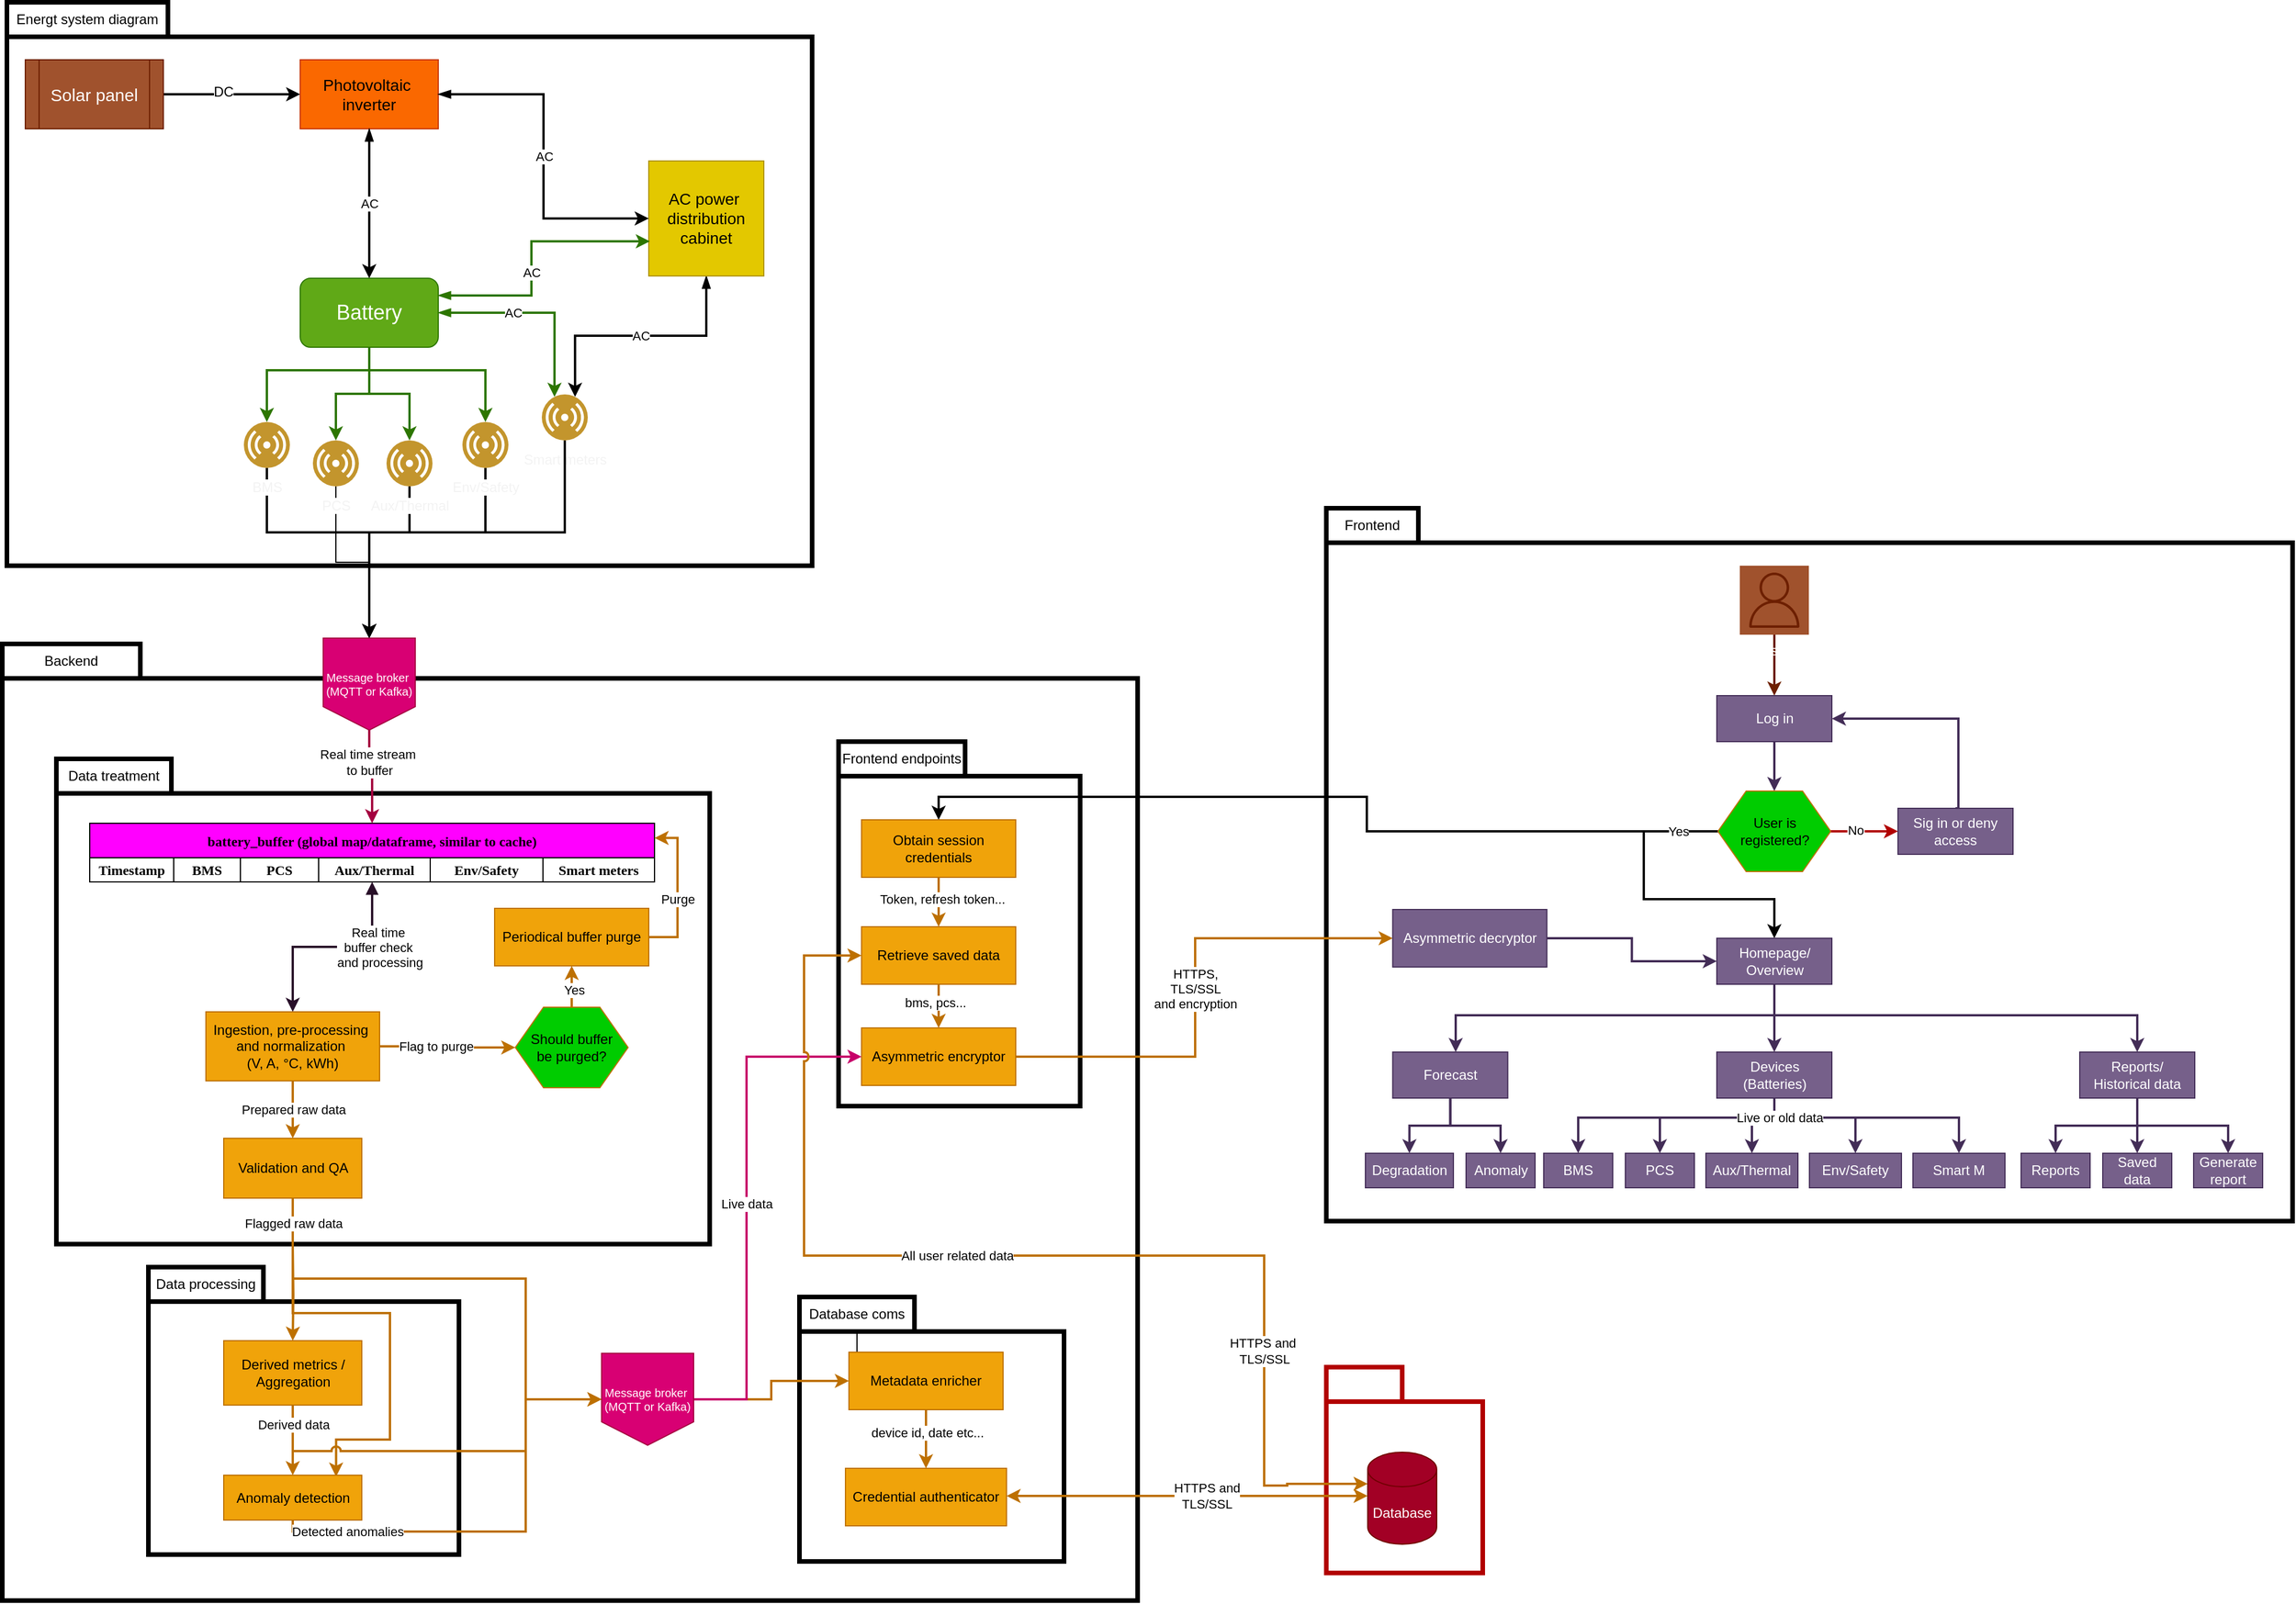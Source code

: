 <mxfile version="27.0.9">
  <diagram id="Y-wKTUxhbntM-42to69_" name="Page-1">
    <mxGraphModel dx="1613" dy="2127" grid="1" gridSize="10" guides="1" tooltips="1" connect="1" arrows="1" fold="1" page="1" pageScale="1" pageWidth="850" pageHeight="1100" math="0" shadow="0">
      <root>
        <mxCell id="0" />
        <mxCell id="1" parent="0" />
        <mxCell id="rIYs5-j6lE43D8OGLTkJ-394" value="" style="rounded=0;whiteSpace=wrap;html=1;fillColor=none;strokeColor=light-dark(#000000,#FAFF2C);strokeWidth=4;" vertex="1" parent="1">
          <mxGeometry x="900" y="-417" width="210" height="287" as="geometry" />
        </mxCell>
        <mxCell id="rIYs5-j6lE43D8OGLTkJ-395" value="Frontend endpoints" style="rounded=0;whiteSpace=wrap;html=1;fillColor=default;strokeColor=light-dark(#000000,#ECF821);strokeWidth=4;" vertex="1" parent="1">
          <mxGeometry x="900" y="-447" width="110" height="30" as="geometry" />
        </mxCell>
        <mxCell id="rIYs5-j6lE43D8OGLTkJ-258" value="" style="rounded=0;whiteSpace=wrap;html=1;fillColor=none;strokeColor=light-dark(#000000,#AAB318);strokeWidth=4;" vertex="1" parent="1">
          <mxGeometry x="173" y="-502" width="987" height="802" as="geometry" />
        </mxCell>
        <mxCell id="rIYs5-j6lE43D8OGLTkJ-392" value="" style="rounded=0;whiteSpace=wrap;html=1;fillColor=none;strokeColor=default;strokeWidth=4;" vertex="1" parent="1">
          <mxGeometry x="1324" y="-620" width="840" height="590" as="geometry" />
        </mxCell>
        <mxCell id="rIYs5-j6lE43D8OGLTkJ-291" value="" style="rounded=0;whiteSpace=wrap;html=1;fillColor=none;strokeColor=#B20000;strokeWidth=4;fontColor=#ffffff;" vertex="1" parent="1">
          <mxGeometry x="1324" y="127" width="136" height="149" as="geometry" />
        </mxCell>
        <mxCell id="rIYs5-j6lE43D8OGLTkJ-292" value="Database" style="rounded=0;whiteSpace=wrap;html=1;fillColor=none;strokeColor=#B20000;strokeWidth=4;fontColor=#ffffff;" vertex="1" parent="1">
          <mxGeometry x="1324" y="97" width="66" height="30" as="geometry" />
        </mxCell>
        <mxCell id="rIYs5-j6lE43D8OGLTkJ-278" value="" style="rounded=0;whiteSpace=wrap;html=1;fillColor=none;strokeColor=light-dark(#000000,#FAFF2C);strokeWidth=4;" vertex="1" parent="1">
          <mxGeometry x="866" y="66" width="230" height="200" as="geometry" />
        </mxCell>
        <mxCell id="rIYs5-j6lE43D8OGLTkJ-284" value="" style="edgeStyle=orthogonalEdgeStyle;rounded=0;orthogonalLoop=1;jettySize=auto;html=1;" edge="1" parent="1" source="rIYs5-j6lE43D8OGLTkJ-279" target="rIYs5-j6lE43D8OGLTkJ-273">
          <mxGeometry relative="1" as="geometry" />
        </mxCell>
        <mxCell id="rIYs5-j6lE43D8OGLTkJ-279" value="Database coms" style="rounded=0;whiteSpace=wrap;html=1;fillColor=default;strokeColor=light-dark(#000000,#ECF821);strokeWidth=4;" vertex="1" parent="1">
          <mxGeometry x="866" y="36" width="100" height="30" as="geometry" />
        </mxCell>
        <mxCell id="rIYs5-j6lE43D8OGLTkJ-264" style="edgeStyle=orthogonalEdgeStyle;rounded=0;orthogonalLoop=1;jettySize=auto;html=1;strokeColor=light-dark(#BD7000,#C7006A);strokeWidth=2;entryX=0;entryY=0.5;entryDx=0;entryDy=0;" edge="1" parent="1" source="rIYs5-j6lE43D8OGLTkJ-115" target="rIYs5-j6lE43D8OGLTkJ-243">
          <mxGeometry relative="1" as="geometry">
            <mxPoint x="690" y="100" as="targetPoint" />
            <Array as="points">
              <mxPoint x="425" y="20" />
              <mxPoint x="628" y="20" />
              <mxPoint x="628" y="125" />
            </Array>
          </mxGeometry>
        </mxCell>
        <mxCell id="rIYs5-j6lE43D8OGLTkJ-256" value="" style="rounded=0;whiteSpace=wrap;html=1;fillColor=none;strokeColor=light-dark(#000000,#FAFF2C);strokeWidth=4;" vertex="1" parent="1">
          <mxGeometry x="300" y="40" width="270" height="220" as="geometry" />
        </mxCell>
        <mxCell id="rIYs5-j6lE43D8OGLTkJ-257" value="Data processing" style="rounded=0;whiteSpace=wrap;html=1;fillColor=default;strokeColor=light-dark(#000000,#ECF821);strokeWidth=4;" vertex="1" parent="1">
          <mxGeometry x="300" y="10" width="100" height="30" as="geometry" />
        </mxCell>
        <mxCell id="rIYs5-j6lE43D8OGLTkJ-253" value="" style="rounded=0;whiteSpace=wrap;html=1;fillColor=none;strokeColor=light-dark(#000000,#FAFF2C);strokeWidth=4;" vertex="1" parent="1">
          <mxGeometry x="220" y="-402" width="568" height="392" as="geometry" />
        </mxCell>
        <mxCell id="rIYs5-j6lE43D8OGLTkJ-255" value="Data treatment" style="rounded=0;whiteSpace=wrap;html=1;fillColor=default;strokeColor=light-dark(#000000,#ECF821);strokeWidth=4;" vertex="1" parent="1">
          <mxGeometry x="220" y="-432" width="100" height="30" as="geometry" />
        </mxCell>
        <mxCell id="rIYs5-j6lE43D8OGLTkJ-231" value="" style="rounded=0;whiteSpace=wrap;html=1;fillColor=none;strokeColor=light-dark(#000000,#00FF04);strokeWidth=4;" vertex="1" parent="1">
          <mxGeometry x="177" y="-1060" width="700" height="460" as="geometry" />
        </mxCell>
        <mxCell id="rIYs5-j6lE43D8OGLTkJ-34" style="edgeStyle=orthogonalEdgeStyle;rounded=0;orthogonalLoop=1;jettySize=auto;html=1;entryX=0.5;entryY=0;entryDx=0;entryDy=0;strokeColor=light-dark(#000000,#C2932E);strokeWidth=2;" edge="1" parent="1" source="_zimRZ5DNSm216Sf_afM-6" target="rIYs5-j6lE43D8OGLTkJ-27">
          <mxGeometry relative="1" as="geometry">
            <Array as="points">
              <mxPoint x="403" y="-629" />
              <mxPoint x="492" y="-629" />
            </Array>
          </mxGeometry>
        </mxCell>
        <mxCell id="_zimRZ5DNSm216Sf_afM-6" value="BMS" style="image;aspect=fixed;perimeter=ellipsePerimeter;html=1;align=center;shadow=0;dashed=0;fontColor=#F3F3F3;labelBackgroundColor=default;fontSize=12;spacingTop=3;image=img/lib/ibm/users/sensor.svg;" parent="1" vertex="1">
          <mxGeometry x="383" y="-725" width="40" height="40" as="geometry" />
        </mxCell>
        <mxCell id="rIYs5-j6lE43D8OGLTkJ-396" style="edgeStyle=orthogonalEdgeStyle;rounded=0;orthogonalLoop=1;jettySize=auto;html=1;entryX=0.5;entryY=0;entryDx=0;entryDy=0;" edge="1" parent="1" source="_zimRZ5DNSm216Sf_afM-7" target="rIYs5-j6lE43D8OGLTkJ-27">
          <mxGeometry relative="1" as="geometry" />
        </mxCell>
        <mxCell id="_zimRZ5DNSm216Sf_afM-7" value="PCS" style="image;aspect=fixed;perimeter=ellipsePerimeter;html=1;align=center;shadow=0;dashed=0;fontColor=#F3F3F3;labelBackgroundColor=default;fontSize=12;spacingTop=3;image=img/lib/ibm/users/sensor.svg;" parent="1" vertex="1">
          <mxGeometry x="443" y="-709" width="40" height="40" as="geometry" />
        </mxCell>
        <mxCell id="rIYs5-j6lE43D8OGLTkJ-32" style="edgeStyle=orthogonalEdgeStyle;rounded=0;orthogonalLoop=1;jettySize=auto;html=1;entryX=0.5;entryY=0;entryDx=0;entryDy=0;strokeColor=light-dark(#000000,#C2932E);strokeWidth=2;" edge="1" parent="1" source="_zimRZ5DNSm216Sf_afM-8" target="rIYs5-j6lE43D8OGLTkJ-27">
          <mxGeometry relative="1" as="geometry">
            <Array as="points">
              <mxPoint x="460" y="-629" />
              <mxPoint x="425" y="-629" />
            </Array>
          </mxGeometry>
        </mxCell>
        <mxCell id="_zimRZ5DNSm216Sf_afM-8" value="Aux/Thermal" style="image;aspect=fixed;perimeter=ellipsePerimeter;html=1;align=center;shadow=0;dashed=0;fontColor=#F3F3F3;labelBackgroundColor=default;fontSize=12;spacingTop=3;image=img/lib/ibm/users/sensor.svg;" parent="1" vertex="1">
          <mxGeometry x="507" y="-709" width="40" height="40" as="geometry" />
        </mxCell>
        <mxCell id="rIYs5-j6lE43D8OGLTkJ-31" style="edgeStyle=orthogonalEdgeStyle;rounded=0;orthogonalLoop=1;jettySize=auto;html=1;entryX=0.5;entryY=0;entryDx=0;entryDy=0;strokeColor=light-dark(#000000,#C2932E);strokeWidth=2;" edge="1" parent="1" source="_zimRZ5DNSm216Sf_afM-9" target="rIYs5-j6lE43D8OGLTkJ-27">
          <mxGeometry relative="1" as="geometry">
            <Array as="points">
              <mxPoint x="526" y="-629" />
              <mxPoint x="425" y="-629" />
            </Array>
          </mxGeometry>
        </mxCell>
        <mxCell id="_zimRZ5DNSm216Sf_afM-9" value="Env/Safety" style="image;aspect=fixed;perimeter=ellipsePerimeter;html=1;align=center;shadow=0;dashed=0;fontColor=#F3F3F3;labelBackgroundColor=default;fontSize=12;spacingTop=3;image=img/lib/ibm/users/sensor.svg;" parent="1" vertex="1">
          <mxGeometry x="573" y="-725" width="40" height="40" as="geometry" />
        </mxCell>
        <mxCell id="_zimRZ5DNSm216Sf_afM-10" value="Smart meters" style="image;aspect=fixed;perimeter=ellipsePerimeter;html=1;align=center;shadow=0;dashed=0;fontColor=#F3F3F3;labelBackgroundColor=default;fontSize=12;spacingTop=3;image=img/lib/ibm/users/sensor.svg;" parent="1" vertex="1">
          <mxGeometry x="642" y="-749" width="40" height="40" as="geometry" />
        </mxCell>
        <mxCell id="rIYs5-j6lE43D8OGLTkJ-37" value="Real time&amp;nbsp;&lt;div&gt;buffer check&amp;nbsp;&lt;/div&gt;&lt;div&gt;and processing&lt;/div&gt;" style="edgeStyle=orthogonalEdgeStyle;rounded=0;orthogonalLoop=1;jettySize=auto;html=1;entryX=0.5;entryY=0;entryDx=0;entryDy=0;strokeColor=light-dark(#291029,#FF00FF);strokeWidth=2;startArrow=block;startFill=1;" edge="1" parent="1" source="rIYs5-j6lE43D8OGLTkJ-8" target="rIYs5-j6lE43D8OGLTkJ-36">
          <mxGeometry x="-0.379" y="-5" relative="1" as="geometry">
            <mxPoint x="6" y="5" as="offset" />
          </mxGeometry>
        </mxCell>
        <mxCell id="rIYs5-j6lE43D8OGLTkJ-8" value="battery_buffer (global map/dataframe, similar to cache)" style="shape=table;startSize=30;container=1;collapsible=0;childLayout=tableLayout;strokeColor=default;fontSize=12;fillColor=#FF00FF;fontFamily=Tahoma;fontStyle=1;strokeWidth=1;" vertex="1" parent="1">
          <mxGeometry x="249" y="-376" width="491" height="51" as="geometry" />
        </mxCell>
        <mxCell id="rIYs5-j6lE43D8OGLTkJ-9" value="" style="shape=tableRow;horizontal=0;startSize=0;swimlaneHead=0;swimlaneBody=0;strokeColor=inherit;top=0;left=0;bottom=0;right=0;collapsible=0;dropTarget=0;fillColor=none;points=[[0,0.5],[1,0.5]];portConstraint=eastwest;fontSize=12;fontFamily=Tahoma;fontStyle=1" vertex="1" parent="rIYs5-j6lE43D8OGLTkJ-8">
          <mxGeometry y="30" width="491" height="21" as="geometry" />
        </mxCell>
        <mxCell id="rIYs5-j6lE43D8OGLTkJ-72" value="Timestamp" style="shape=partialRectangle;html=1;whiteSpace=wrap;connectable=0;strokeColor=inherit;overflow=hidden;fillColor=none;top=0;left=0;bottom=0;right=0;pointerEvents=1;fontSize=12;fontFamily=Tahoma;fontStyle=1" vertex="1" parent="rIYs5-j6lE43D8OGLTkJ-9">
          <mxGeometry width="73" height="21" as="geometry">
            <mxRectangle width="73" height="21" as="alternateBounds" />
          </mxGeometry>
        </mxCell>
        <mxCell id="rIYs5-j6lE43D8OGLTkJ-10" value="&lt;strong data-end=&quot;372&quot; data-start=&quot;365&quot;&gt;BMS&lt;/strong&gt;" style="shape=partialRectangle;html=1;whiteSpace=wrap;connectable=0;strokeColor=inherit;overflow=hidden;fillColor=none;top=0;left=0;bottom=0;right=0;pointerEvents=1;fontSize=12;fontFamily=Tahoma;fontStyle=1" vertex="1" parent="rIYs5-j6lE43D8OGLTkJ-9">
          <mxGeometry x="73" width="58" height="21" as="geometry">
            <mxRectangle width="58" height="21" as="alternateBounds" />
          </mxGeometry>
        </mxCell>
        <mxCell id="rIYs5-j6lE43D8OGLTkJ-11" value="PCS" style="shape=partialRectangle;html=1;whiteSpace=wrap;connectable=0;strokeColor=inherit;overflow=hidden;fillColor=none;top=0;left=0;bottom=0;right=0;pointerEvents=1;fontSize=12;fontFamily=Tahoma;fontStyle=1" vertex="1" parent="rIYs5-j6lE43D8OGLTkJ-9">
          <mxGeometry x="131" width="68" height="21" as="geometry">
            <mxRectangle width="68" height="21" as="alternateBounds" />
          </mxGeometry>
        </mxCell>
        <mxCell id="rIYs5-j6lE43D8OGLTkJ-12" value="Aux/Thermal" style="shape=partialRectangle;html=1;whiteSpace=wrap;connectable=1;strokeColor=inherit;overflow=hidden;fillColor=none;top=0;left=0;bottom=0;right=0;pointerEvents=1;fontSize=12;movable=1;resizable=1;rotatable=1;deletable=1;editable=1;locked=0;flipH=1;flipV=1;fontFamily=Tahoma;fontStyle=1" vertex="1" parent="rIYs5-j6lE43D8OGLTkJ-9">
          <mxGeometry x="199" width="97" height="21" as="geometry">
            <mxRectangle width="97" height="21" as="alternateBounds" />
          </mxGeometry>
        </mxCell>
        <mxCell id="rIYs5-j6lE43D8OGLTkJ-307" value="Env/Safety" style="shape=partialRectangle;html=1;whiteSpace=wrap;connectable=1;strokeColor=inherit;overflow=hidden;fillColor=none;top=0;left=0;bottom=0;right=0;pointerEvents=1;fontSize=12;movable=1;resizable=1;rotatable=1;deletable=1;editable=1;locked=0;flipH=1;flipV=1;fontFamily=Tahoma;fontStyle=1" vertex="1" parent="rIYs5-j6lE43D8OGLTkJ-9">
          <mxGeometry x="296" width="98" height="21" as="geometry">
            <mxRectangle width="98" height="21" as="alternateBounds" />
          </mxGeometry>
        </mxCell>
        <mxCell id="rIYs5-j6lE43D8OGLTkJ-308" value="Smart meters" style="shape=partialRectangle;html=1;whiteSpace=wrap;connectable=1;strokeColor=inherit;overflow=hidden;fillColor=none;top=0;left=0;bottom=0;right=0;pointerEvents=1;fontSize=12;movable=1;resizable=1;rotatable=1;deletable=1;editable=1;locked=0;flipH=1;flipV=1;fontFamily=Tahoma;fontStyle=1" vertex="1" parent="rIYs5-j6lE43D8OGLTkJ-9">
          <mxGeometry x="394" width="97" height="21" as="geometry">
            <mxRectangle width="97" height="21" as="alternateBounds" />
          </mxGeometry>
        </mxCell>
        <mxCell id="rIYs5-j6lE43D8OGLTkJ-23" style="edgeStyle=orthogonalEdgeStyle;rounded=0;orthogonalLoop=1;jettySize=auto;html=1;entryX=0.5;entryY=0;entryDx=0;entryDy=0;fontSize=11;strokeWidth=2;fillColor=#60a917;strokeColor=#2D7600;" edge="1" parent="1" source="rIYs5-j6lE43D8OGLTkJ-22" target="_zimRZ5DNSm216Sf_afM-9">
          <mxGeometry relative="1" as="geometry">
            <Array as="points">
              <mxPoint x="492" y="-770" />
              <mxPoint x="593" y="-770" />
            </Array>
          </mxGeometry>
        </mxCell>
        <mxCell id="rIYs5-j6lE43D8OGLTkJ-24" style="edgeStyle=orthogonalEdgeStyle;rounded=0;orthogonalLoop=1;jettySize=auto;html=1;entryX=0.5;entryY=0;entryDx=0;entryDy=0;fontSize=11;strokeWidth=2;fillColor=#60a917;strokeColor=#2D7600;" edge="1" parent="1" source="rIYs5-j6lE43D8OGLTkJ-22" target="_zimRZ5DNSm216Sf_afM-8">
          <mxGeometry relative="1" as="geometry" />
        </mxCell>
        <mxCell id="rIYs5-j6lE43D8OGLTkJ-25" style="edgeStyle=orthogonalEdgeStyle;rounded=0;orthogonalLoop=1;jettySize=auto;html=1;entryX=0.5;entryY=0;entryDx=0;entryDy=0;fontSize=11;strokeWidth=2;fillColor=#60a917;strokeColor=#2D7600;" edge="1" parent="1" source="rIYs5-j6lE43D8OGLTkJ-22" target="_zimRZ5DNSm216Sf_afM-7">
          <mxGeometry relative="1" as="geometry" />
        </mxCell>
        <mxCell id="rIYs5-j6lE43D8OGLTkJ-26" style="edgeStyle=orthogonalEdgeStyle;rounded=0;orthogonalLoop=1;jettySize=auto;html=1;entryX=0.5;entryY=0;entryDx=0;entryDy=0;fontSize=11;strokeWidth=2;fillColor=#60a917;strokeColor=#2D7600;" edge="1" parent="1" source="rIYs5-j6lE43D8OGLTkJ-22" target="_zimRZ5DNSm216Sf_afM-6">
          <mxGeometry relative="1" as="geometry">
            <Array as="points">
              <mxPoint x="492" y="-770" />
              <mxPoint x="403" y="-770" />
            </Array>
          </mxGeometry>
        </mxCell>
        <mxCell id="rIYs5-j6lE43D8OGLTkJ-22" value="Battery" style="rounded=1;whiteSpace=wrap;html=1;fillColor=#60a917;fontColor=#ffffff;strokeColor=#2D7600;fontSize=18;" vertex="1" parent="1">
          <mxGeometry x="432" y="-850" width="120" height="60" as="geometry" />
        </mxCell>
        <mxCell id="rIYs5-j6lE43D8OGLTkJ-35" value="Real time stream&amp;nbsp;&lt;div&gt;to buffer&lt;/div&gt;" style="edgeStyle=orthogonalEdgeStyle;rounded=0;orthogonalLoop=1;jettySize=auto;html=1;strokeWidth=2;fillColor=#d80073;strokeColor=#A50040;" edge="1" parent="1" source="rIYs5-j6lE43D8OGLTkJ-27" target="rIYs5-j6lE43D8OGLTkJ-8">
          <mxGeometry x="-0.333" relative="1" as="geometry">
            <mxPoint as="offset" />
          </mxGeometry>
        </mxCell>
        <mxCell id="rIYs5-j6lE43D8OGLTkJ-27" value="Message broker&amp;nbsp;&lt;div&gt;(MQTT or Kafka)&lt;/div&gt;" style="shape=offPageConnector;whiteSpace=wrap;html=1;fillColor=#d80073;fontColor=#ffffff;strokeColor=#A50040;fontSize=10;size=0.256;" vertex="1" parent="1">
          <mxGeometry x="452" y="-537" width="80" height="80" as="geometry" />
        </mxCell>
        <mxCell id="rIYs5-j6lE43D8OGLTkJ-214" value="Prepared raw data" style="edgeStyle=orthogonalEdgeStyle;rounded=0;orthogonalLoop=1;jettySize=auto;html=1;strokeWidth=2;fillColor=#f0a30a;strokeColor=#BD7000;" edge="1" parent="1" source="rIYs5-j6lE43D8OGLTkJ-36" target="rIYs5-j6lE43D8OGLTkJ-115">
          <mxGeometry relative="1" as="geometry" />
        </mxCell>
        <mxCell id="rIYs5-j6lE43D8OGLTkJ-240" style="edgeStyle=orthogonalEdgeStyle;rounded=0;orthogonalLoop=1;jettySize=auto;html=1;entryX=0;entryY=0.5;entryDx=0;entryDy=0;fillColor=#f0a30a;strokeColor=#BD7000;strokeWidth=2;" edge="1" parent="1" source="rIYs5-j6lE43D8OGLTkJ-36" target="rIYs5-j6lE43D8OGLTkJ-267">
          <mxGeometry relative="1" as="geometry" />
        </mxCell>
        <mxCell id="rIYs5-j6lE43D8OGLTkJ-241" value="Flag to purge" style="edgeLabel;html=1;align=center;verticalAlign=middle;resizable=0;points=[];" vertex="1" connectable="0" parent="rIYs5-j6lE43D8OGLTkJ-240">
          <mxGeometry x="-0.108" y="-2" relative="1" as="geometry">
            <mxPoint x="-4" y="-2" as="offset" />
          </mxGeometry>
        </mxCell>
        <mxCell id="rIYs5-j6lE43D8OGLTkJ-36" value="Ingestion, pre-processing&amp;nbsp;&lt;div&gt;and normalization&amp;nbsp;&lt;div&gt;(V, A, °C, kWh)&lt;/div&gt;&lt;/div&gt;" style="rounded=0;whiteSpace=wrap;html=1;fillColor=#f0a30a;fontColor=#000000;strokeColor=#BD7000;" vertex="1" parent="1">
          <mxGeometry x="350" y="-212" width="151" height="60" as="geometry" />
        </mxCell>
        <mxCell id="rIYs5-j6lE43D8OGLTkJ-76" style="edgeStyle=orthogonalEdgeStyle;rounded=0;orthogonalLoop=1;jettySize=auto;html=1;entryX=0;entryY=0.5;entryDx=0;entryDy=0;strokeColor=light-dark(#000000,#A0522D);fillColor=#a0522d;strokeWidth=2;startArrow=none;startFill=0;" edge="1" parent="1" source="rIYs5-j6lE43D8OGLTkJ-74" target="rIYs5-j6lE43D8OGLTkJ-75">
          <mxGeometry relative="1" as="geometry" />
        </mxCell>
        <mxCell id="rIYs5-j6lE43D8OGLTkJ-87" value="DC" style="edgeLabel;html=1;align=center;verticalAlign=middle;resizable=0;points=[];fontSize=12;" vertex="1" connectable="0" parent="rIYs5-j6lE43D8OGLTkJ-76">
          <mxGeometry x="-0.149" y="3" relative="1" as="geometry">
            <mxPoint x="1" y="1" as="offset" />
          </mxGeometry>
        </mxCell>
        <mxCell id="rIYs5-j6lE43D8OGLTkJ-74" value="Solar panel" style="shape=process;whiteSpace=wrap;html=1;backgroundOutline=1;fillColor=#a0522d;fontColor=#ffffff;strokeColor=#6D1F00;fontSize=15;" vertex="1" parent="1">
          <mxGeometry x="193" y="-1040" width="120" height="60" as="geometry" />
        </mxCell>
        <mxCell id="rIYs5-j6lE43D8OGLTkJ-75" value="Photovoltaic&amp;nbsp;&lt;div&gt;inverter&lt;/div&gt;" style="rounded=0;whiteSpace=wrap;html=1;fontSize=14;fillColor=#fa6800;strokeColor=#C73500;fontColor=#000000;" vertex="1" parent="1">
          <mxGeometry x="432" y="-1040" width="120" height="60" as="geometry" />
        </mxCell>
        <mxCell id="rIYs5-j6lE43D8OGLTkJ-77" value="AC" style="edgeStyle=orthogonalEdgeStyle;rounded=0;orthogonalLoop=1;jettySize=auto;html=1;entryX=0.5;entryY=0;entryDx=0;entryDy=0;strokeColor=light-dark(#000000,#FA6800);fillColor=#a0522d;strokeWidth=2;startArrow=blockThin;startFill=1;exitX=0.5;exitY=1;exitDx=0;exitDy=0;" edge="1" parent="1" source="rIYs5-j6lE43D8OGLTkJ-75" target="rIYs5-j6lE43D8OGLTkJ-22">
          <mxGeometry relative="1" as="geometry">
            <mxPoint x="363" y="-990" as="sourcePoint" />
            <mxPoint x="462" y="-990" as="targetPoint" />
          </mxGeometry>
        </mxCell>
        <mxCell id="rIYs5-j6lE43D8OGLTkJ-80" value="AC" style="edgeStyle=orthogonalEdgeStyle;rounded=0;orthogonalLoop=1;jettySize=auto;html=1;entryX=0.75;entryY=0;entryDx=0;entryDy=0;strokeColor=light-dark(#000000,#E3C800);startArrow=blockThin;startFill=1;strokeWidth=2;exitX=0.5;exitY=1;exitDx=0;exitDy=0;" edge="1" parent="1" source="rIYs5-j6lE43D8OGLTkJ-78" target="_zimRZ5DNSm216Sf_afM-10">
          <mxGeometry relative="1" as="geometry">
            <Array as="points">
              <mxPoint x="785" y="-800" />
              <mxPoint x="671" y="-800" />
            </Array>
          </mxGeometry>
        </mxCell>
        <mxCell id="rIYs5-j6lE43D8OGLTkJ-78" value="AC power&amp;nbsp;&lt;div&gt;distribution cabinet&lt;/div&gt;" style="whiteSpace=wrap;html=1;aspect=fixed;fillColor=#e3c800;fontColor=#000000;strokeColor=#B09500;fontSize=14;" vertex="1" parent="1">
          <mxGeometry x="735" y="-952" width="100" height="100" as="geometry" />
        </mxCell>
        <mxCell id="rIYs5-j6lE43D8OGLTkJ-79" value="AC" style="edgeStyle=orthogonalEdgeStyle;rounded=0;orthogonalLoop=1;jettySize=auto;html=1;entryX=0;entryY=0.5;entryDx=0;entryDy=0;strokeColor=light-dark(#000000,#FA6800);fillColor=#a0522d;strokeWidth=2;startArrow=blockThin;startFill=1;exitX=1;exitY=0.5;exitDx=0;exitDy=0;" edge="1" parent="1" source="rIYs5-j6lE43D8OGLTkJ-75" target="rIYs5-j6lE43D8OGLTkJ-78">
          <mxGeometry relative="1" as="geometry">
            <mxPoint x="573" y="-940" as="sourcePoint" />
            <mxPoint x="573" y="-830" as="targetPoint" />
          </mxGeometry>
        </mxCell>
        <mxCell id="rIYs5-j6lE43D8OGLTkJ-81" style="edgeStyle=orthogonalEdgeStyle;rounded=0;orthogonalLoop=1;jettySize=auto;html=1;strokeColor=light-dark(#000000,#C2932E);strokeWidth=2;exitX=0.5;exitY=1;exitDx=0;exitDy=0;entryX=0.5;entryY=0;entryDx=0;entryDy=0;" edge="1" parent="1" source="_zimRZ5DNSm216Sf_afM-10" target="rIYs5-j6lE43D8OGLTkJ-27">
          <mxGeometry relative="1" as="geometry">
            <mxPoint x="637" y="-629" as="sourcePoint" />
            <mxPoint x="426" y="-599" as="targetPoint" />
            <Array as="points">
              <mxPoint x="595" y="-629" />
              <mxPoint x="425" y="-629" />
            </Array>
          </mxGeometry>
        </mxCell>
        <mxCell id="rIYs5-j6lE43D8OGLTkJ-85" value="AC" style="edgeStyle=orthogonalEdgeStyle;rounded=0;orthogonalLoop=1;jettySize=auto;html=1;entryX=0.01;entryY=0.699;entryDx=0;entryDy=0;fontSize=11;strokeWidth=2;fillColor=#60a917;strokeColor=#2D7600;exitX=1;exitY=0.25;exitDx=0;exitDy=0;startArrow=blockThin;startFill=1;entryPerimeter=0;" edge="1" parent="1" source="rIYs5-j6lE43D8OGLTkJ-22" target="rIYs5-j6lE43D8OGLTkJ-78">
          <mxGeometry x="-0.116" relative="1" as="geometry">
            <mxPoint x="573" y="-790" as="sourcePoint" />
            <mxPoint x="674" y="-736" as="targetPoint" />
            <Array as="points">
              <mxPoint x="633" y="-835" />
              <mxPoint x="633" y="-882" />
            </Array>
            <mxPoint y="1" as="offset" />
          </mxGeometry>
        </mxCell>
        <mxCell id="rIYs5-j6lE43D8OGLTkJ-88" value="AC" style="edgeStyle=orthogonalEdgeStyle;rounded=0;orthogonalLoop=1;jettySize=auto;html=1;entryX=0.25;entryY=0;entryDx=0;entryDy=0;fontSize=11;strokeWidth=2;fillColor=#60a917;strokeColor=#2D7600;exitX=1;exitY=0.5;exitDx=0;exitDy=0;startArrow=blockThin;startFill=1;" edge="1" parent="1" source="rIYs5-j6lE43D8OGLTkJ-22" target="_zimRZ5DNSm216Sf_afM-10">
          <mxGeometry x="-0.253" relative="1" as="geometry">
            <mxPoint x="683" y="-785" as="sourcePoint" />
            <mxPoint x="855" y="-830" as="targetPoint" />
            <Array as="points">
              <mxPoint x="653" y="-820" />
            </Array>
            <mxPoint as="offset" />
          </mxGeometry>
        </mxCell>
        <mxCell id="rIYs5-j6lE43D8OGLTkJ-229" style="edgeStyle=orthogonalEdgeStyle;rounded=0;orthogonalLoop=1;jettySize=auto;html=1;entryX=0.814;entryY=0.032;entryDx=0;entryDy=0;entryPerimeter=0;fillColor=#f0a30a;strokeColor=#BD7000;strokeWidth=2;" edge="1" parent="1" source="rIYs5-j6lE43D8OGLTkJ-115" target="rIYs5-j6lE43D8OGLTkJ-224">
          <mxGeometry relative="1" as="geometry">
            <Array as="points">
              <mxPoint x="425" y="50" />
              <mxPoint x="510" y="50" />
              <mxPoint x="510" y="160" />
              <mxPoint x="463" y="160" />
            </Array>
          </mxGeometry>
        </mxCell>
        <mxCell id="rIYs5-j6lE43D8OGLTkJ-263" style="edgeStyle=orthogonalEdgeStyle;rounded=0;orthogonalLoop=1;jettySize=auto;html=1;fillColor=#f0a30a;strokeColor=light-dark(#BD7000,#C7006A);jumpStyle=arc;strokeWidth=2;entryX=0;entryY=0.5;entryDx=0;entryDy=0;" edge="1" parent="1" source="rIYs5-j6lE43D8OGLTkJ-136" target="rIYs5-j6lE43D8OGLTkJ-243">
          <mxGeometry relative="1" as="geometry">
            <mxPoint x="690" y="130" as="targetPoint" />
            <Array as="points">
              <mxPoint x="425" y="170" />
              <mxPoint x="628" y="170" />
              <mxPoint x="628" y="125" />
            </Array>
          </mxGeometry>
        </mxCell>
        <mxCell id="rIYs5-j6lE43D8OGLTkJ-115" value="&lt;div&gt;Validation and QA&lt;/div&gt;" style="rounded=0;whiteSpace=wrap;html=1;fillColor=#f0a30a;fontColor=#000000;strokeColor=#BD7000;" vertex="1" parent="1">
          <mxGeometry x="365.5" y="-102" width="120" height="52" as="geometry" />
        </mxCell>
        <mxCell id="rIYs5-j6lE43D8OGLTkJ-252" value="Derived data" style="edgeStyle=orthogonalEdgeStyle;rounded=0;orthogonalLoop=1;jettySize=auto;html=1;entryX=0.5;entryY=0;entryDx=0;entryDy=0;fillColor=#f0a30a;strokeColor=#BD7000;strokeWidth=2;" edge="1" parent="1" source="rIYs5-j6lE43D8OGLTkJ-136" target="rIYs5-j6lE43D8OGLTkJ-224">
          <mxGeometry x="-0.439" relative="1" as="geometry">
            <mxPoint as="offset" />
          </mxGeometry>
        </mxCell>
        <mxCell id="rIYs5-j6lE43D8OGLTkJ-136" value="&lt;div&gt;Derived metrics / Aggregation&lt;/div&gt;" style="rounded=0;whiteSpace=wrap;html=1;fillColor=#f0a30a;fontColor=#000000;strokeColor=#BD7000;" vertex="1" parent="1">
          <mxGeometry x="365.5" y="74" width="120" height="56" as="geometry" />
        </mxCell>
        <mxCell id="rIYs5-j6lE43D8OGLTkJ-265" style="edgeStyle=orthogonalEdgeStyle;rounded=0;orthogonalLoop=1;jettySize=auto;html=1;strokeColor=light-dark(#BD7000,#C7006A);strokeWidth=2;entryX=0;entryY=0.5;entryDx=0;entryDy=0;" edge="1" parent="1" source="rIYs5-j6lE43D8OGLTkJ-224" target="rIYs5-j6lE43D8OGLTkJ-243">
          <mxGeometry relative="1" as="geometry">
            <mxPoint x="700" y="150" as="targetPoint" />
            <Array as="points">
              <mxPoint x="425" y="240" />
              <mxPoint x="628" y="240" />
              <mxPoint x="628" y="125" />
            </Array>
          </mxGeometry>
        </mxCell>
        <mxCell id="rIYs5-j6lE43D8OGLTkJ-272" value="Detected anomalies" style="edgeLabel;html=1;align=center;verticalAlign=middle;resizable=0;points=[];" vertex="1" connectable="0" parent="rIYs5-j6lE43D8OGLTkJ-265">
          <mxGeometry x="-0.206" y="-3" relative="1" as="geometry">
            <mxPoint x="-99" y="-3" as="offset" />
          </mxGeometry>
        </mxCell>
        <mxCell id="rIYs5-j6lE43D8OGLTkJ-224" value="&lt;div&gt;Anomaly detection&lt;/div&gt;" style="rounded=0;whiteSpace=wrap;html=1;fillColor=#f0a30a;fontColor=#000000;strokeColor=#BD7000;" vertex="1" parent="1">
          <mxGeometry x="365.5" y="191" width="120" height="39" as="geometry" />
        </mxCell>
        <mxCell id="rIYs5-j6lE43D8OGLTkJ-232" value="Energt system diagram" style="rounded=0;whiteSpace=wrap;html=1;fillColor=none;strokeColor=light-dark(#000000,#00FF04);strokeWidth=4;" vertex="1" parent="1">
          <mxGeometry x="177" y="-1090" width="140" height="30" as="geometry" />
        </mxCell>
        <mxCell id="rIYs5-j6lE43D8OGLTkJ-234" value="Backend" style="rounded=0;whiteSpace=wrap;html=1;fillColor=none;strokeColor=light-dark(#000000,#AAB318);strokeWidth=4;" vertex="1" parent="1">
          <mxGeometry x="173" y="-532" width="120" height="30" as="geometry" />
        </mxCell>
        <mxCell id="rIYs5-j6lE43D8OGLTkJ-397" style="edgeStyle=orthogonalEdgeStyle;rounded=0;orthogonalLoop=1;jettySize=auto;html=1;entryX=1;entryY=0.25;entryDx=0;entryDy=0;fillColor=#f0a30a;strokeColor=#BD7000;strokeWidth=2;" edge="1" parent="1" source="rIYs5-j6lE43D8OGLTkJ-235" target="rIYs5-j6lE43D8OGLTkJ-8">
          <mxGeometry relative="1" as="geometry">
            <Array as="points">
              <mxPoint x="760" y="-277" />
              <mxPoint x="760" y="-363" />
            </Array>
          </mxGeometry>
        </mxCell>
        <mxCell id="rIYs5-j6lE43D8OGLTkJ-398" value="Purge" style="edgeLabel;html=1;align=center;verticalAlign=middle;resizable=0;points=[];" vertex="1" connectable="0" parent="rIYs5-j6lE43D8OGLTkJ-397">
          <mxGeometry x="0.026" y="4" relative="1" as="geometry">
            <mxPoint x="4" y="9" as="offset" />
          </mxGeometry>
        </mxCell>
        <mxCell id="rIYs5-j6lE43D8OGLTkJ-235" value="Periodical buffer purge" style="rounded=0;whiteSpace=wrap;html=1;fillColor=#f0a30a;fontColor=#000000;strokeColor=#BD7000;" vertex="1" parent="1">
          <mxGeometry x="601" y="-302" width="134" height="50" as="geometry" />
        </mxCell>
        <mxCell id="rIYs5-j6lE43D8OGLTkJ-266" style="edgeStyle=orthogonalEdgeStyle;rounded=0;orthogonalLoop=1;jettySize=auto;html=1;entryX=0;entryY=0.5;entryDx=0;entryDy=0;strokeWidth=2;strokeColor=light-dark(#BD7000,#C7006A);" edge="1" parent="1" source="rIYs5-j6lE43D8OGLTkJ-243" target="rIYs5-j6lE43D8OGLTkJ-273">
          <mxGeometry relative="1" as="geometry">
            <mxPoint x="980" y="110" as="targetPoint" />
          </mxGeometry>
        </mxCell>
        <mxCell id="rIYs5-j6lE43D8OGLTkJ-294" style="edgeStyle=orthogonalEdgeStyle;rounded=0;orthogonalLoop=1;jettySize=auto;html=1;entryX=0;entryY=0.5;entryDx=0;entryDy=0;strokeWidth=2;fillColor=#e51400;strokeColor=#C7006A;" edge="1" parent="1" source="rIYs5-j6lE43D8OGLTkJ-243" target="rIYs5-j6lE43D8OGLTkJ-344">
          <mxGeometry relative="1" as="geometry">
            <mxPoint x="1000" y="-50" as="targetPoint" />
            <Array as="points">
              <mxPoint x="820" y="125" />
              <mxPoint x="820" y="-173" />
            </Array>
          </mxGeometry>
        </mxCell>
        <mxCell id="rIYs5-j6lE43D8OGLTkJ-295" value="Live data" style="edgeLabel;html=1;align=center;verticalAlign=middle;resizable=0;points=[];" vertex="1" connectable="0" parent="rIYs5-j6lE43D8OGLTkJ-294">
          <mxGeometry x="0.166" relative="1" as="geometry">
            <mxPoint y="43" as="offset" />
          </mxGeometry>
        </mxCell>
        <mxCell id="rIYs5-j6lE43D8OGLTkJ-243" value="Message broker&amp;nbsp;&lt;div&gt;(MQTT or Kafka)&lt;/div&gt;" style="shape=offPageConnector;whiteSpace=wrap;html=1;fillColor=#d80073;fontColor=#ffffff;strokeColor=#A50040;fontSize=10;size=0.256;" vertex="1" parent="1">
          <mxGeometry x="694" y="85" width="80" height="80" as="geometry" />
        </mxCell>
        <mxCell id="rIYs5-j6lE43D8OGLTkJ-215" value="Flagged raw data" style="edgeStyle=orthogonalEdgeStyle;rounded=0;orthogonalLoop=1;jettySize=auto;html=1;entryX=0.5;entryY=0;entryDx=0;entryDy=0;fillColor=#f0a30a;strokeColor=#BD7000;strokeWidth=2;" edge="1" parent="1" target="rIYs5-j6lE43D8OGLTkJ-136">
          <mxGeometry x="-1" y="-21" relative="1" as="geometry">
            <mxPoint x="425.5" y="-7" as="sourcePoint" />
            <mxPoint x="425.5" y="55" as="targetPoint" />
            <mxPoint x="21" y="-21" as="offset" />
          </mxGeometry>
        </mxCell>
        <mxCell id="rIYs5-j6lE43D8OGLTkJ-269" value="Yes" style="edgeStyle=orthogonalEdgeStyle;rounded=0;orthogonalLoop=1;jettySize=auto;html=1;entryX=0.5;entryY=1;entryDx=0;entryDy=0;strokeWidth=2;fillColor=#f0a30a;strokeColor=light-dark(#BD7000,#00CC00);" edge="1" parent="1" source="rIYs5-j6lE43D8OGLTkJ-267" target="rIYs5-j6lE43D8OGLTkJ-235">
          <mxGeometry x="-0.302" y="-2" relative="1" as="geometry">
            <mxPoint as="offset" />
          </mxGeometry>
        </mxCell>
        <mxCell id="rIYs5-j6lE43D8OGLTkJ-404" style="edgeStyle=orthogonalEdgeStyle;rounded=0;orthogonalLoop=1;jettySize=auto;html=1;entryX=0.5;entryY=0;entryDx=0;entryDy=0;strokeColor=light-dark(#000000,#00CC00);strokeWidth=2;" edge="1" parent="1" source="rIYs5-j6lE43D8OGLTkJ-298" target="rIYs5-j6lE43D8OGLTkJ-299">
          <mxGeometry relative="1" as="geometry">
            <Array as="points">
              <mxPoint x="1600" y="-369" />
              <mxPoint x="1600" y="-310" />
              <mxPoint x="1713" y="-310" />
            </Array>
          </mxGeometry>
        </mxCell>
        <mxCell id="rIYs5-j6lE43D8OGLTkJ-267" value="&lt;div&gt;Should buffer&lt;/div&gt;&lt;div&gt;be purged?&lt;/div&gt;" style="shape=hexagon;perimeter=hexagonPerimeter2;whiteSpace=wrap;html=1;size=0.25;fontFamily=Helvetica;fontSize=12;fontStyle=0;fillColor=#00CC00;fontColor=#000000;strokeColor=light-dark(#BD7000,#009900);" vertex="1" parent="1">
          <mxGeometry x="619" y="-216" width="98" height="70" as="geometry" />
        </mxCell>
        <mxCell id="rIYs5-j6lE43D8OGLTkJ-275" style="edgeStyle=orthogonalEdgeStyle;rounded=0;orthogonalLoop=1;jettySize=auto;html=1;entryX=0.5;entryY=0;entryDx=0;entryDy=0;strokeWidth=2;strokeColor=#BD7000;fillColor=#f0a30a;" edge="1" parent="1" source="rIYs5-j6lE43D8OGLTkJ-273" target="rIYs5-j6lE43D8OGLTkJ-274">
          <mxGeometry relative="1" as="geometry" />
        </mxCell>
        <mxCell id="rIYs5-j6lE43D8OGLTkJ-280" value="device id, date etc..." style="edgeLabel;html=1;align=center;verticalAlign=middle;resizable=0;points=[];" vertex="1" connectable="0" parent="rIYs5-j6lE43D8OGLTkJ-275">
          <mxGeometry x="-0.212" y="1" relative="1" as="geometry">
            <mxPoint as="offset" />
          </mxGeometry>
        </mxCell>
        <mxCell id="rIYs5-j6lE43D8OGLTkJ-273" value="Metadata enricher" style="rounded=0;whiteSpace=wrap;html=1;fillColor=#f0a30a;fontColor=#000000;strokeColor=#BD7000;" vertex="1" parent="1">
          <mxGeometry x="909" y="84" width="134" height="50" as="geometry" />
        </mxCell>
        <mxCell id="rIYs5-j6lE43D8OGLTkJ-274" value="Credential authenticator" style="rounded=0;whiteSpace=wrap;html=1;fillColor=#f0a30a;fontColor=#000000;strokeColor=#BD7000;" vertex="1" parent="1">
          <mxGeometry x="906" y="185" width="140" height="50" as="geometry" />
        </mxCell>
        <mxCell id="rIYs5-j6lE43D8OGLTkJ-350" value="HTTPS and&amp;nbsp;&lt;div&gt;TLS/SSL&lt;/div&gt;" style="edgeStyle=orthogonalEdgeStyle;rounded=0;orthogonalLoop=1;jettySize=auto;html=1;entryX=0;entryY=0.5;entryDx=0;entryDy=0;strokeWidth=2;fillColor=#f0a30a;strokeColor=#BD7000;jumpStyle=arc;startArrow=classic;startFill=1;exitX=0;exitY=0;exitDx=0;exitDy=27.5;exitPerimeter=0;" edge="1" parent="1" source="rIYs5-j6lE43D8OGLTkJ-276" target="rIYs5-j6lE43D8OGLTkJ-342">
          <mxGeometry x="-0.584" relative="1" as="geometry">
            <mxPoint x="1290" y="170" as="sourcePoint" />
            <Array as="points">
              <mxPoint x="1290" y="198" />
              <mxPoint x="1290" y="200" />
              <mxPoint x="1270" y="200" />
              <mxPoint x="1270" />
              <mxPoint x="870" />
              <mxPoint x="870" y="-261" />
            </Array>
            <mxPoint as="offset" />
          </mxGeometry>
        </mxCell>
        <mxCell id="rIYs5-j6lE43D8OGLTkJ-403" value="All user related data" style="edgeLabel;html=1;align=center;verticalAlign=middle;resizable=0;points=[];" vertex="1" connectable="0" parent="rIYs5-j6lE43D8OGLTkJ-350">
          <mxGeometry x="0.114" relative="1" as="geometry">
            <mxPoint as="offset" />
          </mxGeometry>
        </mxCell>
        <mxCell id="rIYs5-j6lE43D8OGLTkJ-276" value="Database" style="shape=cylinder3;whiteSpace=wrap;html=1;boundedLbl=1;backgroundOutline=1;size=15;fontSize=12;fillColor=#a20025;strokeColor=#6F0000;fontColor=#ffffff;" vertex="1" parent="1">
          <mxGeometry x="1360" y="171" width="60" height="80" as="geometry" />
        </mxCell>
        <mxCell id="rIYs5-j6lE43D8OGLTkJ-277" value="HTTPS and&lt;div&gt;TLS/SSL&lt;/div&gt;" style="edgeStyle=orthogonalEdgeStyle;rounded=0;orthogonalLoop=1;jettySize=auto;html=1;strokeWidth=2;strokeColor=#BD7000;fillColor=#f0a30a;startArrow=classic;startFill=1;" edge="1" parent="1" source="rIYs5-j6lE43D8OGLTkJ-274">
          <mxGeometry x="0.108" relative="1" as="geometry">
            <mxPoint x="1360" y="209" as="targetPoint" />
            <Array as="points">
              <mxPoint x="1360" y="209" />
            </Array>
            <mxPoint as="offset" />
          </mxGeometry>
        </mxCell>
        <mxCell id="rIYs5-j6lE43D8OGLTkJ-340" style="edgeStyle=orthogonalEdgeStyle;rounded=0;orthogonalLoop=1;jettySize=auto;html=1;entryX=0.5;entryY=0;entryDx=0;entryDy=0;fillColor=#a0522d;strokeColor=#6D1F00;strokeWidth=2;" edge="1" parent="1" source="rIYs5-j6lE43D8OGLTkJ-296" target="rIYs5-j6lE43D8OGLTkJ-297">
          <mxGeometry relative="1" as="geometry" />
        </mxCell>
        <mxCell id="rIYs5-j6lE43D8OGLTkJ-296" value="User" style="sketch=0;outlineConnect=0;fontColor=#ffffff;strokeColor=#6D1F00;fillColor=#a0522d;dashed=0;verticalLabelPosition=bottom;verticalAlign=top;align=center;html=1;fontSize=12;fontStyle=0;aspect=fixed;shape=mxgraph.aws4.resourceIcon;resIcon=mxgraph.aws4.user;" vertex="1" parent="1">
          <mxGeometry x="1683.5" y="-600" width="60" height="60" as="geometry" />
        </mxCell>
        <mxCell id="rIYs5-j6lE43D8OGLTkJ-316" style="edgeStyle=orthogonalEdgeStyle;rounded=0;orthogonalLoop=1;jettySize=auto;html=1;entryX=0.5;entryY=0;entryDx=0;entryDy=0;fillColor=#76608a;strokeColor=#432D57;strokeWidth=2;" edge="1" parent="1" source="rIYs5-j6lE43D8OGLTkJ-297" target="rIYs5-j6lE43D8OGLTkJ-298">
          <mxGeometry relative="1" as="geometry" />
        </mxCell>
        <mxCell id="rIYs5-j6lE43D8OGLTkJ-297" value="Log in" style="rounded=0;whiteSpace=wrap;html=1;fillColor=#76608a;fontColor=#ffffff;strokeColor=#432D57;" vertex="1" parent="1">
          <mxGeometry x="1663.5" y="-487" width="100" height="40" as="geometry" />
        </mxCell>
        <mxCell id="rIYs5-j6lE43D8OGLTkJ-314" value="Yes" style="edgeStyle=orthogonalEdgeStyle;rounded=0;orthogonalLoop=1;jettySize=auto;html=1;strokeColor=light-dark(#000000,#00CC00);strokeWidth=2;entryX=0.5;entryY=0;entryDx=0;entryDy=0;" edge="1" parent="1" source="rIYs5-j6lE43D8OGLTkJ-298" target="rIYs5-j6lE43D8OGLTkJ-341">
          <mxGeometry x="-0.905" relative="1" as="geometry">
            <mxPoint x="1640" y="-450" as="targetPoint" />
            <mxPoint as="offset" />
          </mxGeometry>
        </mxCell>
        <mxCell id="rIYs5-j6lE43D8OGLTkJ-317" value="No" style="edgeStyle=orthogonalEdgeStyle;rounded=0;orthogonalLoop=1;jettySize=auto;html=1;entryX=0;entryY=0.5;entryDx=0;entryDy=0;fillColor=#e51400;strokeColor=light-dark(#B20000, #ff0000);strokeWidth=2;" edge="1" parent="1" source="rIYs5-j6lE43D8OGLTkJ-298" target="rIYs5-j6lE43D8OGLTkJ-318">
          <mxGeometry x="-0.282" y="1" relative="1" as="geometry">
            <mxPoint x="1848" y="-369" as="targetPoint" />
            <mxPoint as="offset" />
          </mxGeometry>
        </mxCell>
        <mxCell id="rIYs5-j6lE43D8OGLTkJ-298" value="User is registered?" style="shape=hexagon;perimeter=hexagonPerimeter2;whiteSpace=wrap;html=1;size=0.25;fontFamily=Helvetica;fontSize=12;fontStyle=0;fillColor=#00CC00;fontColor=#000000;strokeColor=light-dark(#BD7000,#009900);" vertex="1" parent="1">
          <mxGeometry x="1664.5" y="-404" width="98" height="70" as="geometry" />
        </mxCell>
        <mxCell id="rIYs5-j6lE43D8OGLTkJ-337" style="edgeStyle=orthogonalEdgeStyle;rounded=0;orthogonalLoop=1;jettySize=auto;html=1;fillColor=#76608a;strokeColor=#432D57;strokeWidth=2;entryX=0.5;entryY=0;entryDx=0;entryDy=0;" edge="1" parent="1" source="rIYs5-j6lE43D8OGLTkJ-299" target="rIYs5-j6lE43D8OGLTkJ-302">
          <mxGeometry relative="1" as="geometry">
            <Array as="points">
              <mxPoint x="1714" y="-209" />
              <mxPoint x="2029" y="-209" />
            </Array>
          </mxGeometry>
        </mxCell>
        <mxCell id="rIYs5-j6lE43D8OGLTkJ-338" style="edgeStyle=orthogonalEdgeStyle;rounded=0;orthogonalLoop=1;jettySize=auto;html=1;entryX=0.5;entryY=0;entryDx=0;entryDy=0;fillColor=#76608a;strokeColor=#432D57;strokeWidth=2;" edge="1" parent="1" source="rIYs5-j6lE43D8OGLTkJ-299" target="rIYs5-j6lE43D8OGLTkJ-303">
          <mxGeometry relative="1" as="geometry" />
        </mxCell>
        <mxCell id="rIYs5-j6lE43D8OGLTkJ-339" style="edgeStyle=orthogonalEdgeStyle;rounded=0;orthogonalLoop=1;jettySize=auto;html=1;fillColor=#76608a;strokeColor=#432D57;strokeWidth=2;" edge="1" parent="1" source="rIYs5-j6lE43D8OGLTkJ-299" target="rIYs5-j6lE43D8OGLTkJ-300">
          <mxGeometry relative="1" as="geometry">
            <Array as="points">
              <mxPoint x="1713.5" y="-209" />
              <mxPoint x="1436.5" y="-209" />
            </Array>
          </mxGeometry>
        </mxCell>
        <mxCell id="rIYs5-j6lE43D8OGLTkJ-299" value="Homepage/ Overview" style="rounded=0;whiteSpace=wrap;html=1;fillColor=#76608a;fontColor=#ffffff;strokeColor=#432D57;" vertex="1" parent="1">
          <mxGeometry x="1663.5" y="-276" width="100" height="40" as="geometry" />
        </mxCell>
        <mxCell id="rIYs5-j6lE43D8OGLTkJ-335" style="edgeStyle=orthogonalEdgeStyle;rounded=0;orthogonalLoop=1;jettySize=auto;html=1;entryX=0.5;entryY=0;entryDx=0;entryDy=0;fillColor=#76608a;strokeColor=#432D57;strokeWidth=2;" edge="1" parent="1" source="rIYs5-j6lE43D8OGLTkJ-300" target="rIYs5-j6lE43D8OGLTkJ-333">
          <mxGeometry relative="1" as="geometry" />
        </mxCell>
        <mxCell id="rIYs5-j6lE43D8OGLTkJ-336" style="edgeStyle=orthogonalEdgeStyle;rounded=0;orthogonalLoop=1;jettySize=auto;html=1;entryX=0.5;entryY=0;entryDx=0;entryDy=0;fillColor=#76608a;strokeColor=#432D57;strokeWidth=2;" edge="1" parent="1" source="rIYs5-j6lE43D8OGLTkJ-300" target="rIYs5-j6lE43D8OGLTkJ-332">
          <mxGeometry relative="1" as="geometry" />
        </mxCell>
        <mxCell id="rIYs5-j6lE43D8OGLTkJ-300" value="Forecast" style="rounded=0;whiteSpace=wrap;html=1;fillColor=#76608a;fontColor=#ffffff;strokeColor=#432D57;" vertex="1" parent="1">
          <mxGeometry x="1381.75" y="-177" width="100" height="40" as="geometry" />
        </mxCell>
        <mxCell id="rIYs5-j6lE43D8OGLTkJ-324" style="edgeStyle=orthogonalEdgeStyle;rounded=0;orthogonalLoop=1;jettySize=auto;html=1;fillColor=#76608a;strokeColor=#432D57;strokeWidth=2;" edge="1" parent="1" source="rIYs5-j6lE43D8OGLTkJ-302" target="rIYs5-j6lE43D8OGLTkJ-312">
          <mxGeometry relative="1" as="geometry" />
        </mxCell>
        <mxCell id="rIYs5-j6lE43D8OGLTkJ-325" style="edgeStyle=orthogonalEdgeStyle;rounded=0;orthogonalLoop=1;jettySize=auto;html=1;entryX=0.5;entryY=0;entryDx=0;entryDy=0;fillColor=#76608a;strokeColor=#432D57;strokeWidth=2;" edge="1" parent="1" source="rIYs5-j6lE43D8OGLTkJ-302" target="rIYs5-j6lE43D8OGLTkJ-311">
          <mxGeometry relative="1" as="geometry" />
        </mxCell>
        <mxCell id="rIYs5-j6lE43D8OGLTkJ-348" style="edgeStyle=orthogonalEdgeStyle;rounded=0;orthogonalLoop=1;jettySize=auto;html=1;entryX=0.5;entryY=0;entryDx=0;entryDy=0;fillColor=#76608a;strokeColor=#432D57;strokeWidth=2;" edge="1" parent="1" source="rIYs5-j6lE43D8OGLTkJ-302" target="rIYs5-j6lE43D8OGLTkJ-346">
          <mxGeometry relative="1" as="geometry" />
        </mxCell>
        <mxCell id="rIYs5-j6lE43D8OGLTkJ-302" value="Reports/&lt;div&gt;Historical data&lt;/div&gt;" style="rounded=0;whiteSpace=wrap;html=1;fillColor=#76608a;fontColor=#ffffff;strokeColor=#432D57;" vertex="1" parent="1">
          <mxGeometry x="1979" y="-177" width="100" height="40" as="geometry" />
        </mxCell>
        <mxCell id="rIYs5-j6lE43D8OGLTkJ-327" style="edgeStyle=orthogonalEdgeStyle;rounded=0;orthogonalLoop=1;jettySize=auto;html=1;fillColor=#76608a;strokeColor=#432D57;strokeWidth=2;" edge="1" parent="1" source="rIYs5-j6lE43D8OGLTkJ-303" target="rIYs5-j6lE43D8OGLTkJ-304">
          <mxGeometry relative="1" as="geometry">
            <Array as="points">
              <mxPoint x="1714" y="-120" />
              <mxPoint x="1543" y="-120" />
            </Array>
          </mxGeometry>
        </mxCell>
        <mxCell id="rIYs5-j6lE43D8OGLTkJ-328" style="edgeStyle=orthogonalEdgeStyle;rounded=0;orthogonalLoop=1;jettySize=auto;html=1;entryX=0.5;entryY=0;entryDx=0;entryDy=0;fillColor=#76608a;strokeColor=#432D57;strokeWidth=2;" edge="1" parent="1" source="rIYs5-j6lE43D8OGLTkJ-303" target="rIYs5-j6lE43D8OGLTkJ-305">
          <mxGeometry relative="1" as="geometry">
            <Array as="points">
              <mxPoint x="1714" y="-120" />
              <mxPoint x="1614" y="-120" />
            </Array>
          </mxGeometry>
        </mxCell>
        <mxCell id="rIYs5-j6lE43D8OGLTkJ-329" style="edgeStyle=orthogonalEdgeStyle;rounded=0;orthogonalLoop=1;jettySize=auto;html=1;entryX=0.5;entryY=0;entryDx=0;entryDy=0;fillColor=#76608a;strokeColor=#432D57;strokeWidth=2;" edge="1" parent="1" source="rIYs5-j6lE43D8OGLTkJ-303" target="rIYs5-j6lE43D8OGLTkJ-306">
          <mxGeometry relative="1" as="geometry">
            <Array as="points">
              <mxPoint x="1714" y="-120" />
              <mxPoint x="1694" y="-120" />
            </Array>
          </mxGeometry>
        </mxCell>
        <mxCell id="rIYs5-j6lE43D8OGLTkJ-330" style="edgeStyle=orthogonalEdgeStyle;rounded=0;orthogonalLoop=1;jettySize=auto;html=1;entryX=0.5;entryY=0;entryDx=0;entryDy=0;fillColor=#76608a;strokeColor=#432D57;strokeWidth=2;" edge="1" parent="1" source="rIYs5-j6lE43D8OGLTkJ-303" target="rIYs5-j6lE43D8OGLTkJ-309">
          <mxGeometry relative="1" as="geometry">
            <Array as="points">
              <mxPoint x="1714" y="-120" />
              <mxPoint x="1784" y="-120" />
            </Array>
          </mxGeometry>
        </mxCell>
        <mxCell id="rIYs5-j6lE43D8OGLTkJ-331" style="edgeStyle=orthogonalEdgeStyle;rounded=0;orthogonalLoop=1;jettySize=auto;html=1;fillColor=#76608a;strokeColor=#432D57;strokeWidth=2;" edge="1" parent="1" source="rIYs5-j6lE43D8OGLTkJ-303" target="rIYs5-j6lE43D8OGLTkJ-310">
          <mxGeometry relative="1" as="geometry">
            <Array as="points">
              <mxPoint x="1714" y="-120" />
              <mxPoint x="1874" y="-120" />
            </Array>
          </mxGeometry>
        </mxCell>
        <mxCell id="rIYs5-j6lE43D8OGLTkJ-349" value="Live or old data" style="edgeLabel;html=1;align=center;verticalAlign=middle;resizable=0;points=[];" vertex="1" connectable="0" parent="rIYs5-j6lE43D8OGLTkJ-331">
          <mxGeometry x="-0.575" relative="1" as="geometry">
            <mxPoint x="-23" as="offset" />
          </mxGeometry>
        </mxCell>
        <mxCell id="rIYs5-j6lE43D8OGLTkJ-303" value="Devices (Batteries)" style="rounded=0;whiteSpace=wrap;html=1;fillColor=#76608a;fontColor=#ffffff;strokeColor=#432D57;" vertex="1" parent="1">
          <mxGeometry x="1663.5" y="-177" width="100" height="40" as="geometry" />
        </mxCell>
        <mxCell id="rIYs5-j6lE43D8OGLTkJ-304" value="BMS" style="rounded=0;whiteSpace=wrap;html=1;fillColor=#76608a;fontColor=#ffffff;strokeColor=#432D57;" vertex="1" parent="1">
          <mxGeometry x="1513" y="-89" width="60" height="30" as="geometry" />
        </mxCell>
        <mxCell id="rIYs5-j6lE43D8OGLTkJ-305" value="PCS" style="rounded=0;whiteSpace=wrap;html=1;fillColor=#76608a;fontColor=#ffffff;strokeColor=#432D57;" vertex="1" parent="1">
          <mxGeometry x="1584" y="-89" width="60" height="30" as="geometry" />
        </mxCell>
        <mxCell id="rIYs5-j6lE43D8OGLTkJ-306" value="Aux/Thermal" style="rounded=0;whiteSpace=wrap;html=1;fillColor=#76608a;fontColor=#ffffff;strokeColor=#432D57;" vertex="1" parent="1">
          <mxGeometry x="1654" y="-89" width="80" height="30" as="geometry" />
        </mxCell>
        <mxCell id="rIYs5-j6lE43D8OGLTkJ-309" value="Env/Safety" style="rounded=0;whiteSpace=wrap;html=1;fillColor=#76608a;fontColor=#ffffff;strokeColor=#432D57;" vertex="1" parent="1">
          <mxGeometry x="1744" y="-89" width="80" height="30" as="geometry" />
        </mxCell>
        <mxCell id="rIYs5-j6lE43D8OGLTkJ-310" value="Smart M" style="rounded=0;whiteSpace=wrap;html=1;fillColor=#76608a;fontColor=#ffffff;strokeColor=#432D57;" vertex="1" parent="1">
          <mxGeometry x="1834" y="-89" width="80" height="30" as="geometry" />
        </mxCell>
        <mxCell id="rIYs5-j6lE43D8OGLTkJ-311" value="Reports" style="rounded=0;whiteSpace=wrap;html=1;fillColor=#76608a;fontColor=#ffffff;strokeColor=#432D57;" vertex="1" parent="1">
          <mxGeometry x="1928" y="-89" width="60" height="30" as="geometry" />
        </mxCell>
        <mxCell id="rIYs5-j6lE43D8OGLTkJ-312" value="Saved data" style="rounded=0;whiteSpace=wrap;html=1;fillColor=#76608a;fontColor=#ffffff;strokeColor=#432D57;" vertex="1" parent="1">
          <mxGeometry x="1999" y="-89" width="60" height="30" as="geometry" />
        </mxCell>
        <mxCell id="rIYs5-j6lE43D8OGLTkJ-320" style="edgeStyle=orthogonalEdgeStyle;rounded=0;orthogonalLoop=1;jettySize=auto;html=1;entryX=1;entryY=0.5;entryDx=0;entryDy=0;fillColor=#76608a;strokeColor=#432D57;strokeWidth=2;exitX=0.5;exitY=0;exitDx=0;exitDy=0;" edge="1" parent="1" source="rIYs5-j6lE43D8OGLTkJ-318" target="rIYs5-j6lE43D8OGLTkJ-297">
          <mxGeometry relative="1" as="geometry">
            <mxPoint x="1903.5" y="-450" as="sourcePoint" />
            <Array as="points">
              <mxPoint x="1873.5" y="-389" />
              <mxPoint x="1873.5" y="-467" />
            </Array>
          </mxGeometry>
        </mxCell>
        <mxCell id="rIYs5-j6lE43D8OGLTkJ-318" value="Sig in or deny access" style="rounded=0;whiteSpace=wrap;html=1;fillColor=#76608a;fontColor=#ffffff;strokeColor=#432D57;" vertex="1" parent="1">
          <mxGeometry x="1821" y="-389" width="100" height="40" as="geometry" />
        </mxCell>
        <mxCell id="rIYs5-j6lE43D8OGLTkJ-332" value="Degradation" style="rounded=0;whiteSpace=wrap;html=1;fillColor=#76608a;fontColor=#ffffff;strokeColor=#432D57;" vertex="1" parent="1">
          <mxGeometry x="1358" y="-89" width="76.5" height="30" as="geometry" />
        </mxCell>
        <mxCell id="rIYs5-j6lE43D8OGLTkJ-333" value="Anomaly" style="rounded=0;whiteSpace=wrap;html=1;fillColor=#76608a;fontColor=#ffffff;strokeColor=#432D57;" vertex="1" parent="1">
          <mxGeometry x="1445.5" y="-89" width="60" height="30" as="geometry" />
        </mxCell>
        <mxCell id="rIYs5-j6lE43D8OGLTkJ-343" value="Token, refresh token&lt;span style=&quot;background-color: light-dark(#ffffff, var(--ge-dark-color, #121212)); color: light-dark(rgb(0, 0, 0), rgb(255, 255, 255));&quot;&gt;...&lt;/span&gt;" style="edgeStyle=orthogonalEdgeStyle;rounded=0;orthogonalLoop=1;jettySize=auto;html=1;entryX=0.5;entryY=0;entryDx=0;entryDy=0;fillColor=#f0a30a;strokeColor=#BD7000;strokeWidth=2;" edge="1" parent="1" source="rIYs5-j6lE43D8OGLTkJ-341" target="rIYs5-j6lE43D8OGLTkJ-342">
          <mxGeometry x="-0.116" y="3" relative="1" as="geometry">
            <mxPoint as="offset" />
          </mxGeometry>
        </mxCell>
        <mxCell id="rIYs5-j6lE43D8OGLTkJ-341" value="Obtain session credentials" style="rounded=0;whiteSpace=wrap;html=1;fillColor=#f0a30a;fontColor=#000000;strokeColor=#BD7000;" vertex="1" parent="1">
          <mxGeometry x="920" y="-379" width="134" height="50" as="geometry" />
        </mxCell>
        <mxCell id="rIYs5-j6lE43D8OGLTkJ-345" style="edgeStyle=orthogonalEdgeStyle;rounded=0;orthogonalLoop=1;jettySize=auto;html=1;entryX=0.5;entryY=0;entryDx=0;entryDy=0;fillColor=#f0a30a;strokeColor=#BD7000;strokeWidth=2;" edge="1" parent="1" source="rIYs5-j6lE43D8OGLTkJ-342" target="rIYs5-j6lE43D8OGLTkJ-344">
          <mxGeometry relative="1" as="geometry" />
        </mxCell>
        <mxCell id="rIYs5-j6lE43D8OGLTkJ-402" value="bms, pcs..." style="edgeLabel;html=1;align=center;verticalAlign=middle;resizable=0;points=[];" vertex="1" connectable="0" parent="rIYs5-j6lE43D8OGLTkJ-345">
          <mxGeometry x="-0.258" y="-3" relative="1" as="geometry">
            <mxPoint as="offset" />
          </mxGeometry>
        </mxCell>
        <mxCell id="rIYs5-j6lE43D8OGLTkJ-342" value="Retrieve saved data" style="rounded=0;whiteSpace=wrap;html=1;fillColor=#f0a30a;fontColor=#000000;strokeColor=#BD7000;" vertex="1" parent="1">
          <mxGeometry x="920" y="-286" width="134" height="50" as="geometry" />
        </mxCell>
        <mxCell id="rIYs5-j6lE43D8OGLTkJ-352" value="HTTPS,&lt;div&gt;&amp;nbsp;TLS/SSL&amp;nbsp;&lt;/div&gt;&lt;div&gt;&lt;span style=&quot;background-color: light-dark(#ffffff, var(--ge-dark-color, #121212)); color: light-dark(rgb(0, 0, 0), rgb(255, 255, 255));&quot;&gt;and encryption&lt;/span&gt;&lt;/div&gt;" style="edgeStyle=orthogonalEdgeStyle;rounded=0;orthogonalLoop=1;jettySize=auto;html=1;entryX=0;entryY=0.5;entryDx=0;entryDy=0;fillColor=#f0a30a;strokeColor=#BD7000;strokeWidth=2;" edge="1" parent="1" source="rIYs5-j6lE43D8OGLTkJ-344" target="rIYs5-j6lE43D8OGLTkJ-351">
          <mxGeometry relative="1" as="geometry">
            <Array as="points">
              <mxPoint x="1210" y="-173" />
              <mxPoint x="1210" y="-276" />
            </Array>
          </mxGeometry>
        </mxCell>
        <mxCell id="rIYs5-j6lE43D8OGLTkJ-344" value="Asymmetric encryptor" style="rounded=0;whiteSpace=wrap;html=1;fillColor=#f0a30a;fontColor=#000000;strokeColor=#BD7000;" vertex="1" parent="1">
          <mxGeometry x="920" y="-198" width="134" height="50" as="geometry" />
        </mxCell>
        <mxCell id="rIYs5-j6lE43D8OGLTkJ-346" value="Generate report" style="rounded=0;whiteSpace=wrap;html=1;fillColor=#76608a;fontColor=#ffffff;strokeColor=#432D57;" vertex="1" parent="1">
          <mxGeometry x="2078" y="-89" width="60" height="30" as="geometry" />
        </mxCell>
        <mxCell id="rIYs5-j6lE43D8OGLTkJ-353" style="edgeStyle=orthogonalEdgeStyle;rounded=0;orthogonalLoop=1;jettySize=auto;html=1;entryX=0;entryY=0.5;entryDx=0;entryDy=0;fillColor=#76608a;strokeColor=#432D57;strokeWidth=2;" edge="1" parent="1" source="rIYs5-j6lE43D8OGLTkJ-351" target="rIYs5-j6lE43D8OGLTkJ-299">
          <mxGeometry relative="1" as="geometry" />
        </mxCell>
        <mxCell id="rIYs5-j6lE43D8OGLTkJ-351" value="Asymmetric decryptor" style="rounded=0;whiteSpace=wrap;html=1;fillColor=#76608a;fontColor=#ffffff;strokeColor=#432D57;" vertex="1" parent="1">
          <mxGeometry x="1381.75" y="-301" width="134" height="50" as="geometry" />
        </mxCell>
        <mxCell id="rIYs5-j6lE43D8OGLTkJ-399" value="Frontend" style="rounded=0;whiteSpace=wrap;html=1;fillColor=none;strokeColor=default;strokeWidth=4;" vertex="1" parent="1">
          <mxGeometry x="1324" y="-650" width="80" height="30" as="geometry" />
        </mxCell>
      </root>
    </mxGraphModel>
  </diagram>
</mxfile>
